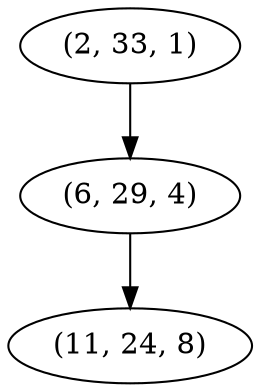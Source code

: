digraph tree {
    "(2, 33, 1)";
    "(6, 29, 4)";
    "(11, 24, 8)";
    "(2, 33, 1)" -> "(6, 29, 4)";
    "(6, 29, 4)" -> "(11, 24, 8)";
}
